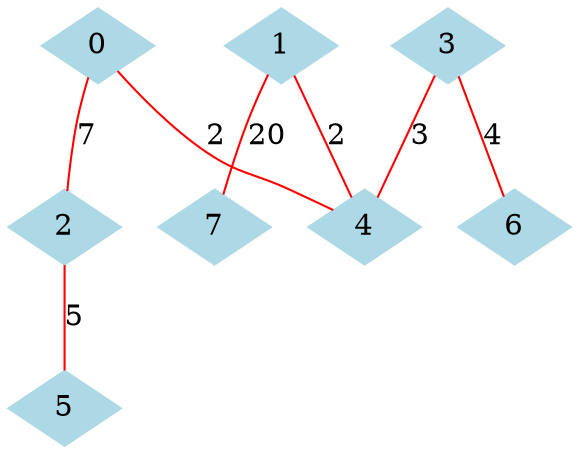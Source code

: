 graph G {
  node [shape=diamond, style=filled, color=lightblue];
  edge [color=red];
  0;
  4;
  1;
  3;
  6;
  2;
  5;
  7;
  3 -- 6 [label="4"];
  3 -- 4 [label="3"];
  0 -- 2 [label="7"];
  2 -- 5 [label="5"];
  1 -- 7 [label="20"];
  1 -- 4 [label="2"];
  0 -- 4 [label="2"];
}

